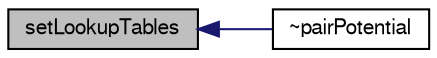 digraph "setLookupTables"
{
  bgcolor="transparent";
  edge [fontname="FreeSans",fontsize="10",labelfontname="FreeSans",labelfontsize="10"];
  node [fontname="FreeSans",fontsize="10",shape=record];
  rankdir="LR";
  Node681 [label="setLookupTables",height=0.2,width=0.4,color="black", fillcolor="grey75", style="filled", fontcolor="black"];
  Node681 -> Node682 [dir="back",color="midnightblue",fontsize="10",style="solid",fontname="FreeSans"];
  Node682 [label="~pairPotential",height=0.2,width=0.4,color="black",URL="$a24442.html#a555835bd36d48e462ecc22de382fdc16",tooltip="Destructor. "];
}
